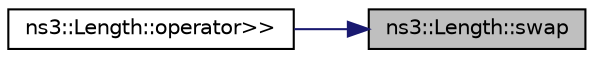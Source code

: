 digraph "ns3::Length::swap"
{
 // LATEX_PDF_SIZE
  edge [fontname="Helvetica",fontsize="10",labelfontname="Helvetica",labelfontsize="10"];
  node [fontname="Helvetica",fontsize="10",shape=record];
  rankdir="RL";
  Node1 [label="ns3::Length::swap",height=0.2,width=0.4,color="black", fillcolor="grey75", style="filled", fontcolor="black",tooltip="Swap values with another object."];
  Node1 -> Node2 [dir="back",color="midnightblue",fontsize="10",style="solid",fontname="Helvetica"];
  Node2 [label="ns3::Length::operator\>\>",height=0.2,width=0.4,color="black", fillcolor="white", style="filled",URL="$classns3_1_1_length.html#a7c28a311844d997a85f061e114120a5f",tooltip="Read a length value from an input stream."];
}
